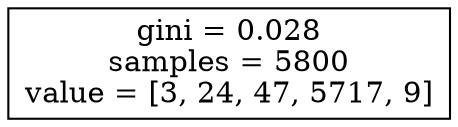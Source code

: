 digraph Tree {
node [shape=box] ;
0 [label="gini = 0.028\nsamples = 5800\nvalue = [3, 24, 47, 5717, 9]"] ;
}